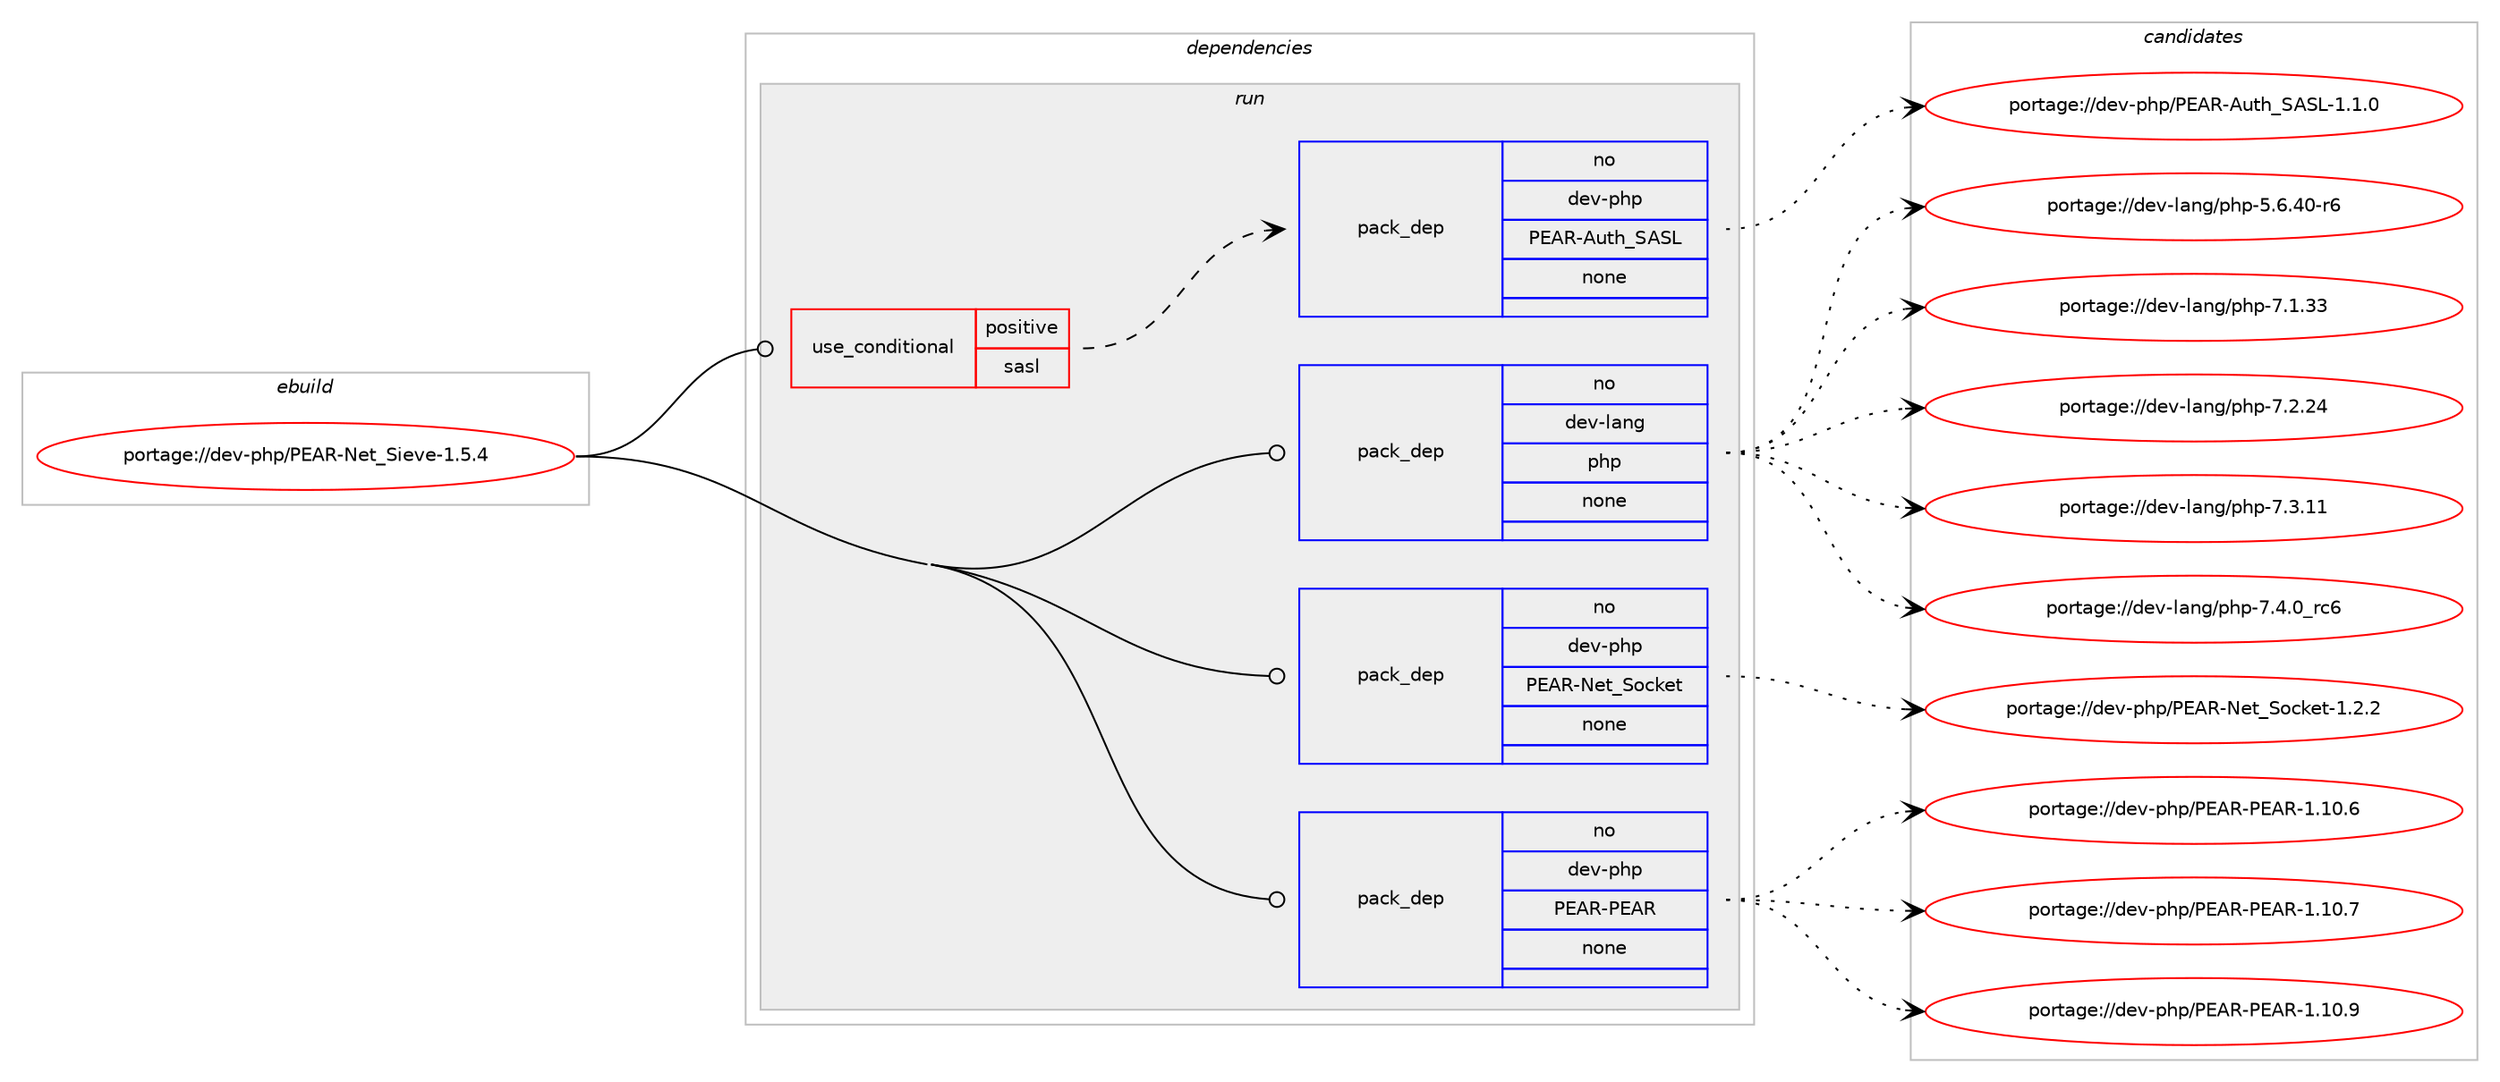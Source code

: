 digraph prolog {

# *************
# Graph options
# *************

newrank=true;
concentrate=true;
compound=true;
graph [rankdir=LR,fontname=Helvetica,fontsize=10,ranksep=1.5];#, ranksep=2.5, nodesep=0.2];
edge  [arrowhead=vee];
node  [fontname=Helvetica,fontsize=10];

# **********
# The ebuild
# **********

subgraph cluster_leftcol {
color=gray;
rank=same;
label=<<i>ebuild</i>>;
id [label="portage://dev-php/PEAR-Net_Sieve-1.5.4", color=red, width=4, href="../dev-php/PEAR-Net_Sieve-1.5.4.svg"];
}

# ****************
# The dependencies
# ****************

subgraph cluster_midcol {
color=gray;
label=<<i>dependencies</i>>;
subgraph cluster_compile {
fillcolor="#eeeeee";
style=filled;
label=<<i>compile</i>>;
}
subgraph cluster_compileandrun {
fillcolor="#eeeeee";
style=filled;
label=<<i>compile and run</i>>;
}
subgraph cluster_run {
fillcolor="#eeeeee";
style=filled;
label=<<i>run</i>>;
subgraph cond23996 {
dependency124157 [label=<<TABLE BORDER="0" CELLBORDER="1" CELLSPACING="0" CELLPADDING="4"><TR><TD ROWSPAN="3" CELLPADDING="10">use_conditional</TD></TR><TR><TD>positive</TD></TR><TR><TD>sasl</TD></TR></TABLE>>, shape=none, color=red];
subgraph pack96964 {
dependency124158 [label=<<TABLE BORDER="0" CELLBORDER="1" CELLSPACING="0" CELLPADDING="4" WIDTH="220"><TR><TD ROWSPAN="6" CELLPADDING="30">pack_dep</TD></TR><TR><TD WIDTH="110">no</TD></TR><TR><TD>dev-php</TD></TR><TR><TD>PEAR-Auth_SASL</TD></TR><TR><TD>none</TD></TR><TR><TD></TD></TR></TABLE>>, shape=none, color=blue];
}
dependency124157:e -> dependency124158:w [weight=20,style="dashed",arrowhead="vee"];
}
id:e -> dependency124157:w [weight=20,style="solid",arrowhead="odot"];
subgraph pack96965 {
dependency124159 [label=<<TABLE BORDER="0" CELLBORDER="1" CELLSPACING="0" CELLPADDING="4" WIDTH="220"><TR><TD ROWSPAN="6" CELLPADDING="30">pack_dep</TD></TR><TR><TD WIDTH="110">no</TD></TR><TR><TD>dev-lang</TD></TR><TR><TD>php</TD></TR><TR><TD>none</TD></TR><TR><TD></TD></TR></TABLE>>, shape=none, color=blue];
}
id:e -> dependency124159:w [weight=20,style="solid",arrowhead="odot"];
subgraph pack96966 {
dependency124160 [label=<<TABLE BORDER="0" CELLBORDER="1" CELLSPACING="0" CELLPADDING="4" WIDTH="220"><TR><TD ROWSPAN="6" CELLPADDING="30">pack_dep</TD></TR><TR><TD WIDTH="110">no</TD></TR><TR><TD>dev-php</TD></TR><TR><TD>PEAR-Net_Socket</TD></TR><TR><TD>none</TD></TR><TR><TD></TD></TR></TABLE>>, shape=none, color=blue];
}
id:e -> dependency124160:w [weight=20,style="solid",arrowhead="odot"];
subgraph pack96967 {
dependency124161 [label=<<TABLE BORDER="0" CELLBORDER="1" CELLSPACING="0" CELLPADDING="4" WIDTH="220"><TR><TD ROWSPAN="6" CELLPADDING="30">pack_dep</TD></TR><TR><TD WIDTH="110">no</TD></TR><TR><TD>dev-php</TD></TR><TR><TD>PEAR-PEAR</TD></TR><TR><TD>none</TD></TR><TR><TD></TD></TR></TABLE>>, shape=none, color=blue];
}
id:e -> dependency124161:w [weight=20,style="solid",arrowhead="odot"];
}
}

# **************
# The candidates
# **************

subgraph cluster_choices {
rank=same;
color=gray;
label=<<i>candidates</i>>;

subgraph choice96964 {
color=black;
nodesep=1;
choiceportage10010111845112104112478069658245651171161049583658376454946494648 [label="portage://dev-php/PEAR-Auth_SASL-1.1.0", color=red, width=4,href="../dev-php/PEAR-Auth_SASL-1.1.0.svg"];
dependency124158:e -> choiceportage10010111845112104112478069658245651171161049583658376454946494648:w [style=dotted,weight="100"];
}
subgraph choice96965 {
color=black;
nodesep=1;
choiceportage100101118451089711010347112104112455346544652484511454 [label="portage://dev-lang/php-5.6.40-r6", color=red, width=4,href="../dev-lang/php-5.6.40-r6.svg"];
choiceportage10010111845108971101034711210411245554649465151 [label="portage://dev-lang/php-7.1.33", color=red, width=4,href="../dev-lang/php-7.1.33.svg"];
choiceportage10010111845108971101034711210411245554650465052 [label="portage://dev-lang/php-7.2.24", color=red, width=4,href="../dev-lang/php-7.2.24.svg"];
choiceportage10010111845108971101034711210411245554651464949 [label="portage://dev-lang/php-7.3.11", color=red, width=4,href="../dev-lang/php-7.3.11.svg"];
choiceportage100101118451089711010347112104112455546524648951149954 [label="portage://dev-lang/php-7.4.0_rc6", color=red, width=4,href="../dev-lang/php-7.4.0_rc6.svg"];
dependency124159:e -> choiceportage100101118451089711010347112104112455346544652484511454:w [style=dotted,weight="100"];
dependency124159:e -> choiceportage10010111845108971101034711210411245554649465151:w [style=dotted,weight="100"];
dependency124159:e -> choiceportage10010111845108971101034711210411245554650465052:w [style=dotted,weight="100"];
dependency124159:e -> choiceportage10010111845108971101034711210411245554651464949:w [style=dotted,weight="100"];
dependency124159:e -> choiceportage100101118451089711010347112104112455546524648951149954:w [style=dotted,weight="100"];
}
subgraph choice96966 {
color=black;
nodesep=1;
choiceportage1001011184511210411247806965824578101116958311199107101116454946504650 [label="portage://dev-php/PEAR-Net_Socket-1.2.2", color=red, width=4,href="../dev-php/PEAR-Net_Socket-1.2.2.svg"];
dependency124160:e -> choiceportage1001011184511210411247806965824578101116958311199107101116454946504650:w [style=dotted,weight="100"];
}
subgraph choice96967 {
color=black;
nodesep=1;
choiceportage100101118451121041124780696582458069658245494649484654 [label="portage://dev-php/PEAR-PEAR-1.10.6", color=red, width=4,href="../dev-php/PEAR-PEAR-1.10.6.svg"];
choiceportage100101118451121041124780696582458069658245494649484655 [label="portage://dev-php/PEAR-PEAR-1.10.7", color=red, width=4,href="../dev-php/PEAR-PEAR-1.10.7.svg"];
choiceportage100101118451121041124780696582458069658245494649484657 [label="portage://dev-php/PEAR-PEAR-1.10.9", color=red, width=4,href="../dev-php/PEAR-PEAR-1.10.9.svg"];
dependency124161:e -> choiceportage100101118451121041124780696582458069658245494649484654:w [style=dotted,weight="100"];
dependency124161:e -> choiceportage100101118451121041124780696582458069658245494649484655:w [style=dotted,weight="100"];
dependency124161:e -> choiceportage100101118451121041124780696582458069658245494649484657:w [style=dotted,weight="100"];
}
}

}
